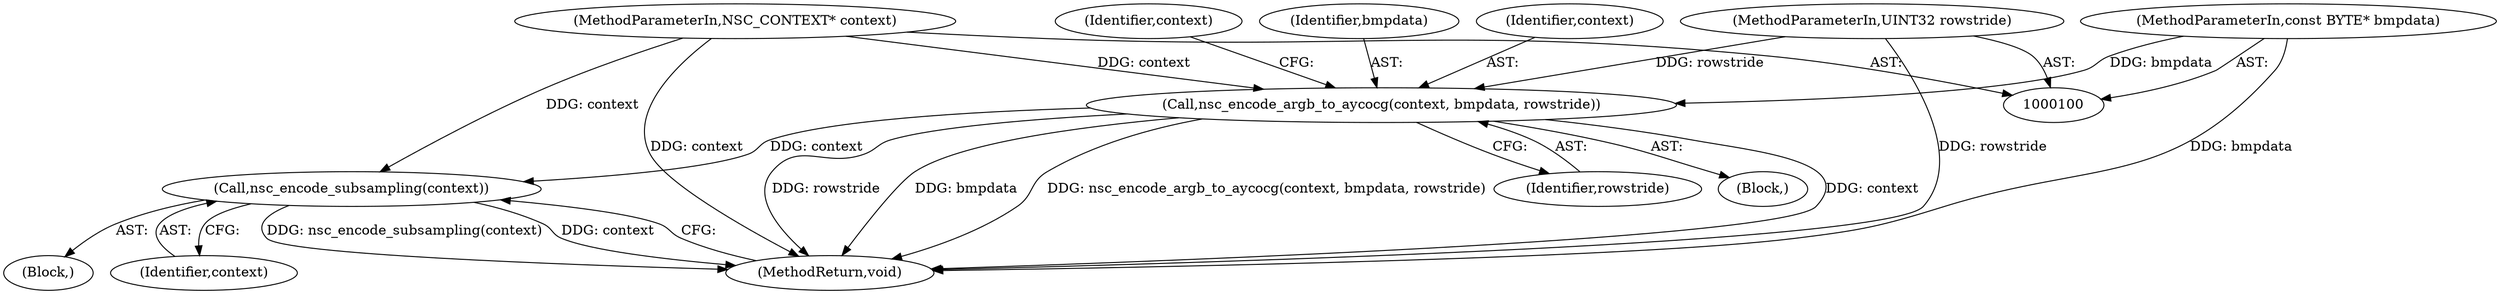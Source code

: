 digraph "1_FreeRDP_d1112c279bd1a327e8e4d0b5f371458bf2579659_4@pointer" {
"1000105" [label="(Call,nsc_encode_argb_to_aycocg(context, bmpdata, rowstride))"];
"1000101" [label="(MethodParameterIn,NSC_CONTEXT* context)"];
"1000102" [label="(MethodParameterIn,const BYTE* bmpdata)"];
"1000103" [label="(MethodParameterIn,UINT32 rowstride)"];
"1000114" [label="(Call,nsc_encode_subsampling(context))"];
"1000104" [label="(Block,)"];
"1000103" [label="(MethodParameterIn,UINT32 rowstride)"];
"1000106" [label="(Identifier,context)"];
"1000111" [label="(Identifier,context)"];
"1000114" [label="(Call,nsc_encode_subsampling(context))"];
"1000116" [label="(MethodReturn,void)"];
"1000115" [label="(Identifier,context)"];
"1000108" [label="(Identifier,rowstride)"];
"1000113" [label="(Block,)"];
"1000105" [label="(Call,nsc_encode_argb_to_aycocg(context, bmpdata, rowstride))"];
"1000101" [label="(MethodParameterIn,NSC_CONTEXT* context)"];
"1000107" [label="(Identifier,bmpdata)"];
"1000102" [label="(MethodParameterIn,const BYTE* bmpdata)"];
"1000105" -> "1000104"  [label="AST: "];
"1000105" -> "1000108"  [label="CFG: "];
"1000106" -> "1000105"  [label="AST: "];
"1000107" -> "1000105"  [label="AST: "];
"1000108" -> "1000105"  [label="AST: "];
"1000111" -> "1000105"  [label="CFG: "];
"1000105" -> "1000116"  [label="DDG: rowstride"];
"1000105" -> "1000116"  [label="DDG: bmpdata"];
"1000105" -> "1000116"  [label="DDG: nsc_encode_argb_to_aycocg(context, bmpdata, rowstride)"];
"1000105" -> "1000116"  [label="DDG: context"];
"1000101" -> "1000105"  [label="DDG: context"];
"1000102" -> "1000105"  [label="DDG: bmpdata"];
"1000103" -> "1000105"  [label="DDG: rowstride"];
"1000105" -> "1000114"  [label="DDG: context"];
"1000101" -> "1000100"  [label="AST: "];
"1000101" -> "1000116"  [label="DDG: context"];
"1000101" -> "1000114"  [label="DDG: context"];
"1000102" -> "1000100"  [label="AST: "];
"1000102" -> "1000116"  [label="DDG: bmpdata"];
"1000103" -> "1000100"  [label="AST: "];
"1000103" -> "1000116"  [label="DDG: rowstride"];
"1000114" -> "1000113"  [label="AST: "];
"1000114" -> "1000115"  [label="CFG: "];
"1000115" -> "1000114"  [label="AST: "];
"1000116" -> "1000114"  [label="CFG: "];
"1000114" -> "1000116"  [label="DDG: nsc_encode_subsampling(context)"];
"1000114" -> "1000116"  [label="DDG: context"];
}
